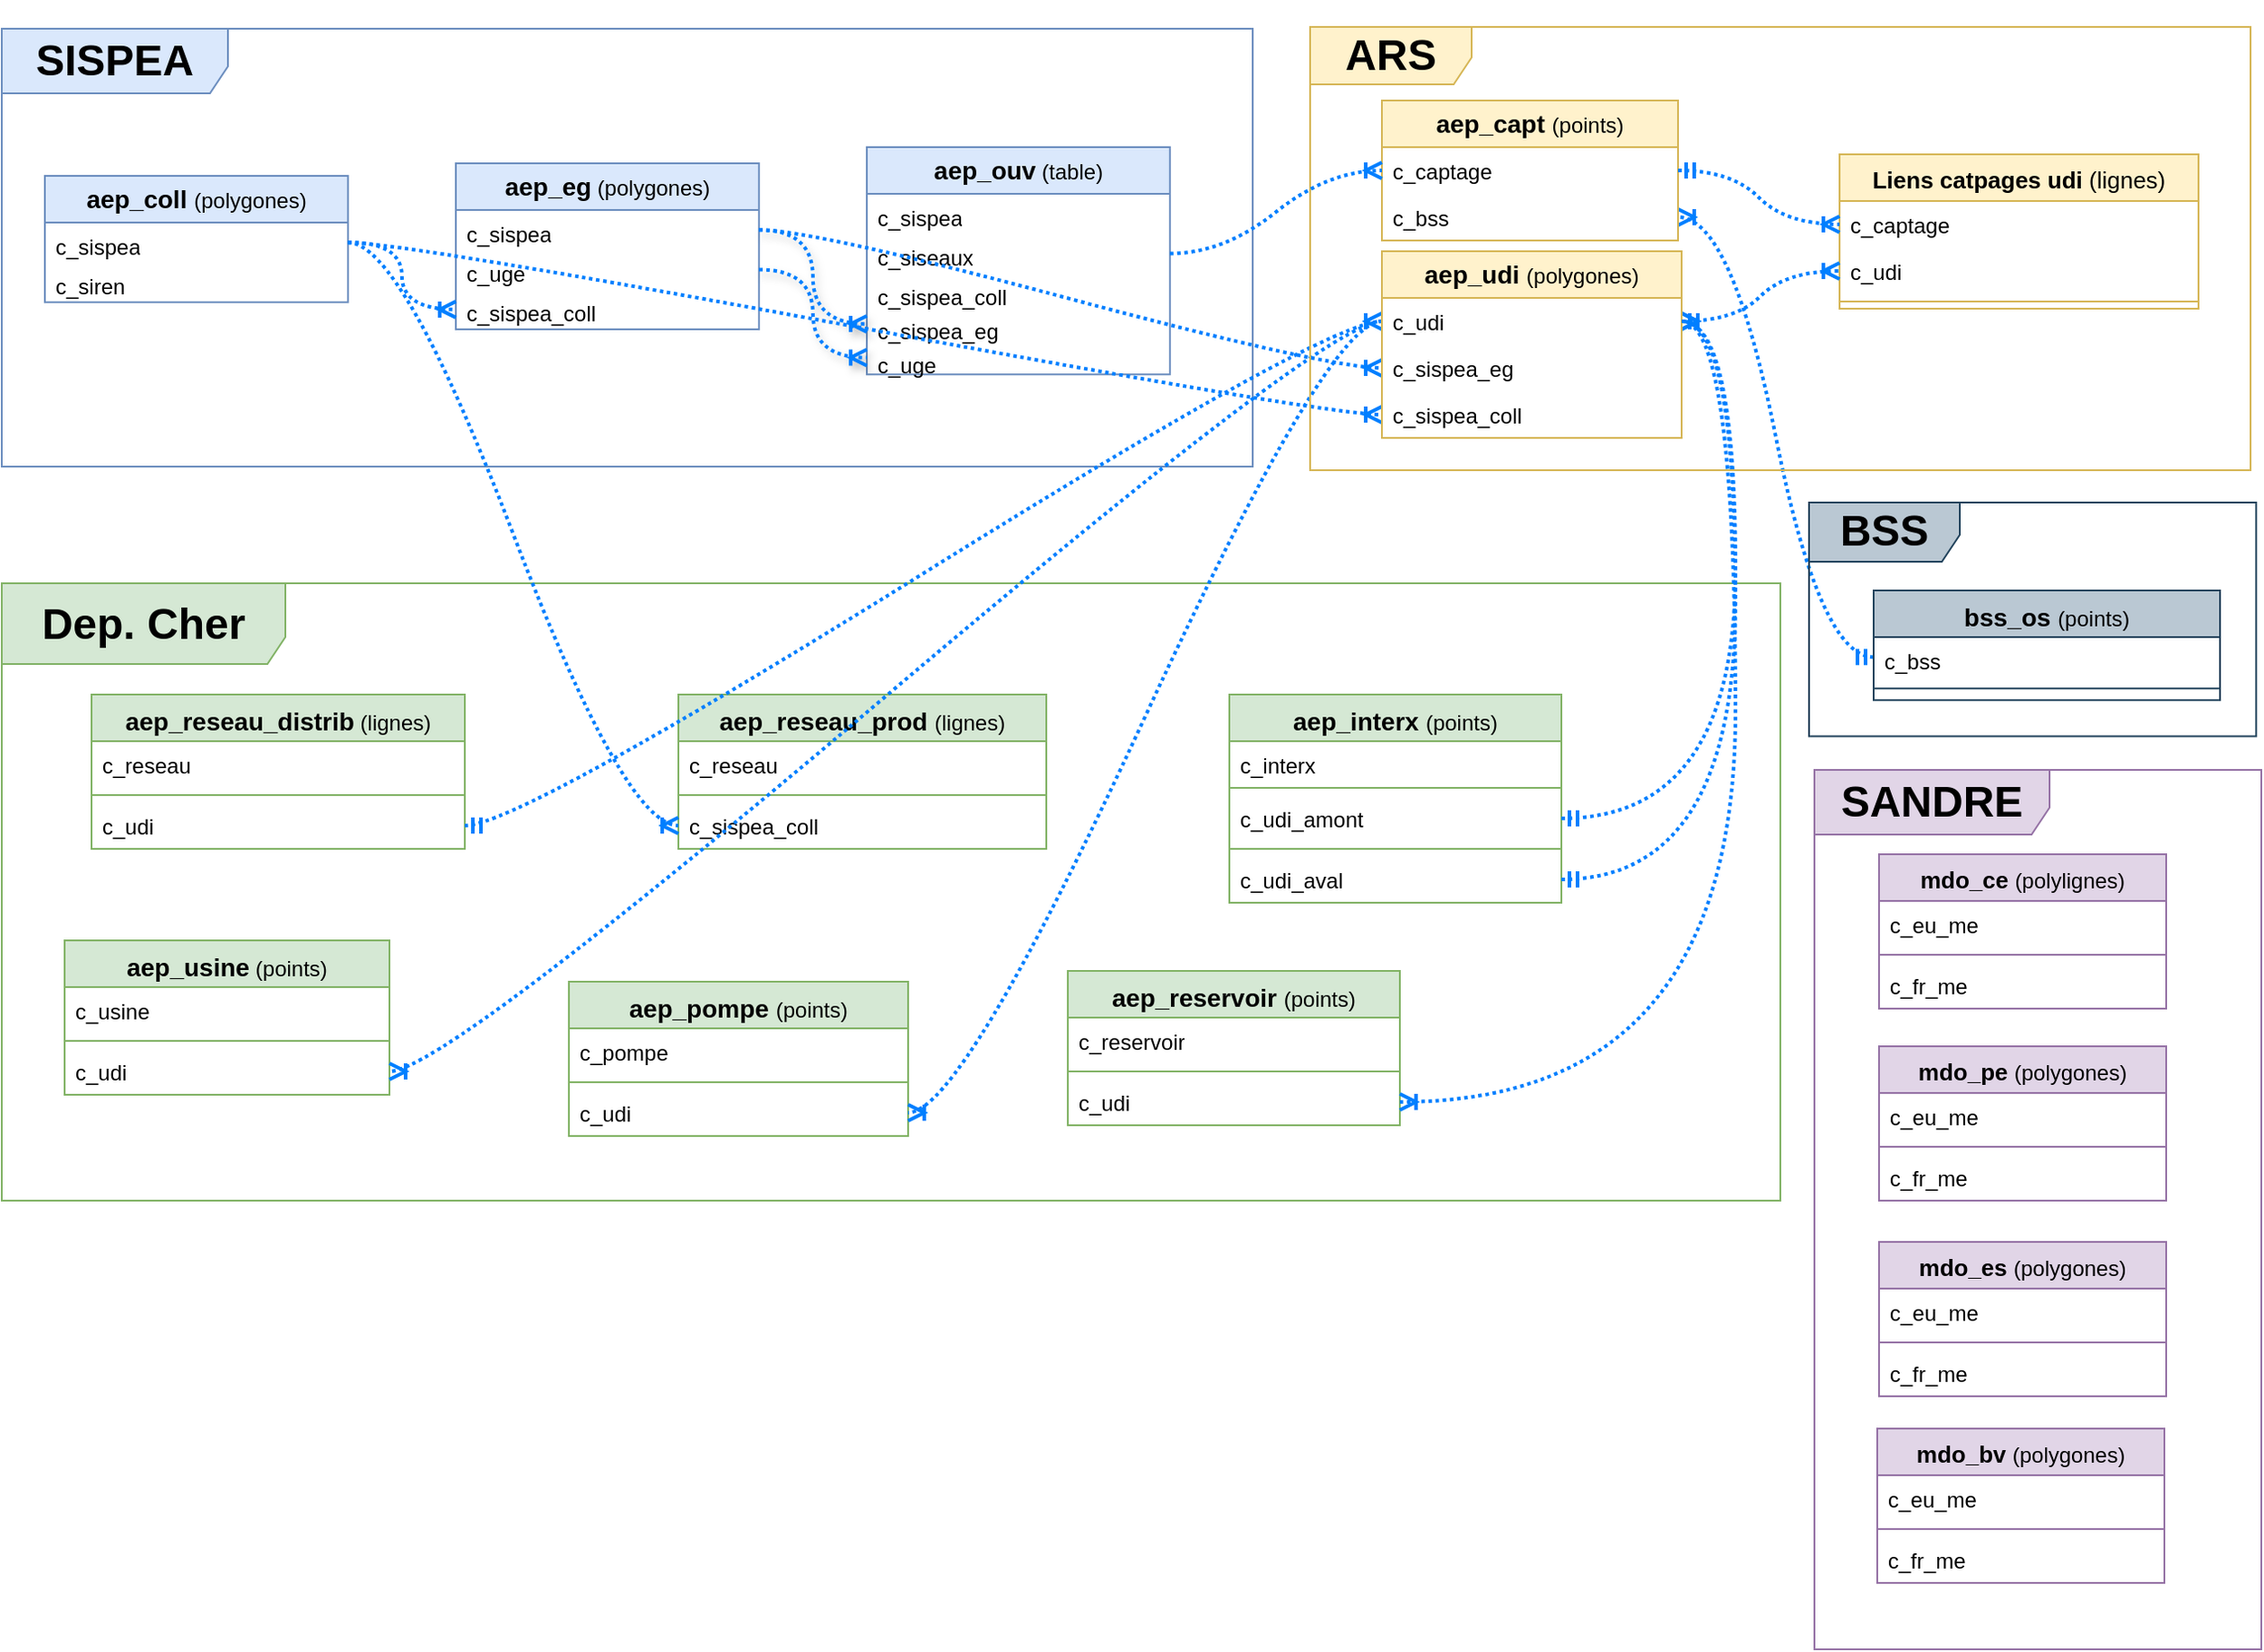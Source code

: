 <mxfile version="23.1.7" type="github">
  <diagram name="Page-1" id="1Q_z-b2mWmNZc49uN2Zr">
    <mxGraphModel dx="1391" dy="830" grid="0" gridSize="10" guides="1" tooltips="1" connect="1" arrows="1" fold="1" page="1" pageScale="1" pageWidth="1169" pageHeight="827" background="none" math="0" shadow="0">
      <root>
        <mxCell id="0" />
        <object label="SISPEA" id="UiWry4mSf7AiP79Xs2rW-38">
          <mxCell style="" parent="0" />
        </object>
        <mxCell id="UiWry4mSf7AiP79Xs2rW-39" value="&lt;font style=&quot;font-size: 14px;&quot;&gt;&lt;b&gt;aep_coll&lt;/b&gt; &lt;/font&gt;(polygones)" style="swimlane;fontStyle=0;childLayout=stackLayout;horizontal=1;startSize=26;horizontalStack=0;resizeParent=1;resizeParentMax=0;resizeLast=0;collapsible=1;marginBottom=0;whiteSpace=wrap;html=1;labelBackgroundColor=none;rounded=0;shadow=0;glass=0;swimlaneLine=1;fillColor=#dae8fc;strokeColor=#6c8ebf;" parent="UiWry4mSf7AiP79Xs2rW-38" vertex="1">
          <mxGeometry x="68.001" y="131.998" width="168.89" height="70.36" as="geometry" />
        </mxCell>
        <mxCell id="UiWry4mSf7AiP79Xs2rW-40" value="c_sispea" style="text;align=left;verticalAlign=top;spacingLeft=4;spacingRight=4;overflow=hidden;rotatable=0;points=[[0,0.5],[1,0.5]];portConstraint=eastwest;whiteSpace=wrap;html=1;labelBackgroundColor=none;" parent="UiWry4mSf7AiP79Xs2rW-39" vertex="1">
          <mxGeometry y="26" width="168.89" height="22.18" as="geometry" />
        </mxCell>
        <mxCell id="UiWry4mSf7AiP79Xs2rW-41" value="c_siren" style="text;align=left;verticalAlign=top;spacingLeft=4;spacingRight=4;overflow=hidden;rotatable=0;points=[[0,0.5],[1,0.5]];portConstraint=eastwest;whiteSpace=wrap;html=1;labelBackgroundColor=none;" parent="UiWry4mSf7AiP79Xs2rW-39" vertex="1">
          <mxGeometry y="48.18" width="168.89" height="22.18" as="geometry" />
        </mxCell>
        <mxCell id="UiWry4mSf7AiP79Xs2rW-43" value="&lt;h1&gt;&lt;b&gt;&lt;font style=&quot;font-size: 24px;&quot;&gt;SISPEA&lt;/font&gt;&lt;/b&gt;&lt;/h1&gt;" style="shape=umlFrame;whiteSpace=wrap;html=1;pointerEvents=0;fillColor=#dae8fc;strokeColor=#6c8ebf;shadow=0;width=126;height=36;" parent="UiWry4mSf7AiP79Xs2rW-38" vertex="1">
          <mxGeometry x="44" y="50" width="697" height="244" as="geometry" />
        </mxCell>
        <mxCell id="UiWry4mSf7AiP79Xs2rW-44" value="&lt;b&gt;&lt;font style=&quot;font-size: 14px;&quot;&gt;aep_eg&lt;/font&gt;&lt;/b&gt; (polygones)" style="swimlane;fontStyle=0;childLayout=stackLayout;horizontal=1;startSize=26;fillColor=#dae8fc;horizontalStack=0;resizeParent=1;resizeParentMax=0;resizeLast=0;collapsible=1;marginBottom=0;whiteSpace=wrap;html=1;strokeColor=#6c8ebf;rounded=0;" parent="UiWry4mSf7AiP79Xs2rW-38" vertex="1">
          <mxGeometry x="297.004" y="124.998" width="168.889" height="92.54" as="geometry" />
        </mxCell>
        <mxCell id="UiWry4mSf7AiP79Xs2rW-45" value="c_sispea" style="text;strokeColor=none;fillColor=none;align=left;verticalAlign=top;spacingLeft=4;spacingRight=4;overflow=hidden;rotatable=0;points=[[0,0.5],[1,0.5]];portConstraint=eastwest;whiteSpace=wrap;html=1;" parent="UiWry4mSf7AiP79Xs2rW-44" vertex="1">
          <mxGeometry y="26" width="168.889" height="22.18" as="geometry" />
        </mxCell>
        <mxCell id="UiWry4mSf7AiP79Xs2rW-46" value="c_uge" style="text;strokeColor=none;fillColor=none;align=left;verticalAlign=top;spacingLeft=4;spacingRight=4;overflow=hidden;rotatable=0;points=[[0,0.5],[1,0.5]];portConstraint=eastwest;whiteSpace=wrap;html=1;" parent="UiWry4mSf7AiP79Xs2rW-44" vertex="1">
          <mxGeometry y="48.18" width="168.889" height="22.18" as="geometry" />
        </mxCell>
        <mxCell id="UiWry4mSf7AiP79Xs2rW-47" value="c_sispea_coll" style="text;strokeColor=none;fillColor=none;align=left;verticalAlign=top;spacingLeft=4;spacingRight=4;overflow=hidden;rotatable=0;points=[[0,0.5],[1,0.5]];portConstraint=eastwest;whiteSpace=wrap;html=1;" parent="UiWry4mSf7AiP79Xs2rW-44" vertex="1">
          <mxGeometry y="70.36" width="168.889" height="22.18" as="geometry" />
        </mxCell>
        <mxCell id="UiWry4mSf7AiP79Xs2rW-48" value="&lt;b style=&quot;&quot;&gt;&lt;font style=&quot;font-size: 14px;&quot;&gt;aep_ouv&lt;/font&gt;&lt;/b&gt;&lt;span style=&quot;&quot;&gt;&lt;font style=&quot;font-size: 12px;&quot;&gt; (table)&lt;font style=&quot;font-size: 12px;&quot;&gt;&lt;br&gt;&lt;/font&gt;&lt;/font&gt;&lt;/span&gt;" style="swimlane;fontStyle=0;childLayout=stackLayout;horizontal=1;startSize=26;fillColor=#dae8fc;horizontalStack=0;resizeParent=1;resizeParentMax=0;resizeLast=0;collapsible=1;marginBottom=0;whiteSpace=wrap;html=1;strokeColor=#6c8ebf;rounded=0;swimlaneLine=1;strokeWidth=1;" parent="UiWry4mSf7AiP79Xs2rW-38" vertex="1">
          <mxGeometry x="526" y="116" width="168.89" height="126.664" as="geometry">
            <mxRectangle x="480" y="158" width="130" height="30" as="alternateBounds" />
          </mxGeometry>
        </mxCell>
        <mxCell id="UiWry4mSf7AiP79Xs2rW-49" value="c_sispea" style="text;strokeColor=none;fillColor=none;align=left;verticalAlign=top;spacingLeft=4;spacingRight=4;overflow=hidden;rotatable=0;points=[[0,0.5],[1,0.5]];portConstraint=eastwest;whiteSpace=wrap;html=1;" parent="UiWry4mSf7AiP79Xs2rW-48" vertex="1">
          <mxGeometry y="26" width="168.89" height="22.18" as="geometry" />
        </mxCell>
        <mxCell id="UiWry4mSf7AiP79Xs2rW-50" value="c_siseaux" style="text;strokeColor=none;fillColor=none;align=left;verticalAlign=top;spacingLeft=4;spacingRight=4;overflow=hidden;rotatable=0;points=[[0,0.5],[1,0.5]];portConstraint=eastwest;whiteSpace=wrap;html=1;" parent="UiWry4mSf7AiP79Xs2rW-48" vertex="1">
          <mxGeometry y="48.18" width="168.89" height="22.18" as="geometry" />
        </mxCell>
        <mxCell id="UiWry4mSf7AiP79Xs2rW-51" value="c_sispea_coll" style="text;strokeColor=none;fillColor=none;align=left;verticalAlign=top;spacingLeft=4;spacingRight=4;overflow=hidden;rotatable=0;points=[[0,0.5],[1,0.5]];portConstraint=eastwest;whiteSpace=wrap;html=1;" parent="UiWry4mSf7AiP79Xs2rW-48" vertex="1">
          <mxGeometry y="70.36" width="168.89" height="18.768" as="geometry" />
        </mxCell>
        <mxCell id="UiWry4mSf7AiP79Xs2rW-53" value="&lt;div&gt;c_sispea_eg&lt;/div&gt;" style="text;strokeColor=none;fillColor=none;align=left;verticalAlign=top;spacingLeft=4;spacingRight=4;overflow=hidden;rotatable=0;points=[[0,0.5],[1,0.5]];portConstraint=eastwest;whiteSpace=wrap;html=1;" parent="UiWry4mSf7AiP79Xs2rW-48" vertex="1">
          <mxGeometry y="89.128" width="168.89" height="18.768" as="geometry" />
        </mxCell>
        <mxCell id="UiWry4mSf7AiP79Xs2rW-52" value="&lt;div&gt;c_uge&lt;/div&gt;" style="text;strokeColor=none;fillColor=none;align=left;verticalAlign=top;spacingLeft=4;spacingRight=4;overflow=hidden;rotatable=0;points=[[0,0.5],[1,0.5]];portConstraint=eastwest;whiteSpace=wrap;html=1;" parent="UiWry4mSf7AiP79Xs2rW-48" vertex="1">
          <mxGeometry y="107.896" width="168.89" height="18.768" as="geometry" />
        </mxCell>
        <mxCell id="UiWry4mSf7AiP79Xs2rW-54" value="" style="edgeStyle=entityRelationEdgeStyle;fontSize=12;html=1;endArrow=ERoneToMany;rounded=0;curved=1;shadow=1;strokeColor=#007FFF;strokeWidth=2;dashed=1;dashPattern=1 1;align=center;verticalAlign=middle;fontFamily=Helvetica;fontColor=default;labelBackgroundColor=default;" parent="UiWry4mSf7AiP79Xs2rW-38" source="UiWry4mSf7AiP79Xs2rW-46" target="UiWry4mSf7AiP79Xs2rW-52" edge="1">
          <mxGeometry width="100" height="100" relative="1" as="geometry">
            <mxPoint x="430" y="152.37" as="sourcePoint" />
            <mxPoint x="535.556" y="67.062" as="targetPoint" />
          </mxGeometry>
        </mxCell>
        <mxCell id="UiWry4mSf7AiP79Xs2rW-55" value="" style="edgeStyle=entityRelationEdgeStyle;fontSize=12;html=1;endArrow=ERoneToMany;rounded=0;exitX=1;exitY=0.5;exitDx=0;exitDy=0;entryX=0;entryY=0.5;entryDx=0;entryDy=0;curved=1;strokeColor=#007FFF;strokeWidth=2;dashed=1;dashPattern=1 1;align=center;verticalAlign=middle;fontFamily=Helvetica;fontColor=default;labelBackgroundColor=default;" parent="UiWry4mSf7AiP79Xs2rW-38" source="UiWry4mSf7AiP79Xs2rW-40" target="UiWry4mSf7AiP79Xs2rW-47" edge="1">
          <mxGeometry width="100" height="100" relative="1" as="geometry">
            <mxPoint x="240" y="90.948" as="sourcePoint" />
            <mxPoint x="345.556" y="5.64" as="targetPoint" />
            <Array as="points">
              <mxPoint x="282.222" y="99.479" />
            </Array>
          </mxGeometry>
        </mxCell>
        <mxCell id="UiWry4mSf7AiP79Xs2rW-56" value="" style="edgeStyle=entityRelationEdgeStyle;fontSize=12;html=1;endArrow=ERoneToMany;rounded=0;curved=1;shadow=1;strokeColor=#007FFF;strokeWidth=2;dashed=1;dashPattern=1 1;align=center;verticalAlign=middle;fontFamily=Helvetica;fontColor=default;labelBackgroundColor=default;" parent="UiWry4mSf7AiP79Xs2rW-38" source="UiWry4mSf7AiP79Xs2rW-45" target="UiWry4mSf7AiP79Xs2rW-53" edge="1">
          <mxGeometry width="100" height="100" relative="1" as="geometry">
            <mxPoint x="461.667" y="143.839" as="sourcePoint" />
            <mxPoint x="498.611" y="212.938" as="targetPoint" />
            <Array as="points">
              <mxPoint x="451.111" y="220.616" />
              <mxPoint x="503.889" y="271.801" />
              <mxPoint x="482.778" y="212.085" />
            </Array>
          </mxGeometry>
        </mxCell>
        <mxCell id="q0eAbEq45X-YDv4spNDz-2" value="" style="edgeStyle=entityRelationEdgeStyle;fontSize=12;html=1;endArrow=ERoneToMany;startArrow=ERmandOne;rounded=0;curved=1;strokeColor=#007FFF;strokeWidth=2;dashed=1;dashPattern=1 1;align=center;verticalAlign=middle;fontFamily=Helvetica;fontColor=default;labelBackgroundColor=default;" edge="1" parent="UiWry4mSf7AiP79Xs2rW-38" source="yYNXpB2N-dPXlD8TsNwt-5" target="2uLfHWaX_J8Jc8troCcb-1">
          <mxGeometry width="100" height="100" relative="1" as="geometry">
            <mxPoint x="610" y="427" as="sourcePoint" />
            <mxPoint x="710" y="327" as="targetPoint" />
            <Array as="points">
              <mxPoint x="791" y="200" />
            </Array>
          </mxGeometry>
        </mxCell>
        <mxCell id="q0eAbEq45X-YDv4spNDz-5" value="&lt;h2&gt;&lt;font style=&quot;font-size: 24px;&quot;&gt;&lt;b&gt;Dep. Cher&lt;/b&gt;&lt;/font&gt;&lt;/h2&gt;" style="shape=umlFrame;whiteSpace=wrap;html=1;pointerEvents=0;width=158;height=45;fillColor=#d5e8d4;strokeColor=#82b366;" vertex="1" parent="UiWry4mSf7AiP79Xs2rW-38">
          <mxGeometry x="44" y="359" width="991" height="344" as="geometry" />
        </mxCell>
        <mxCell id="q0eAbEq45X-YDv4spNDz-6" value="&lt;font style=&quot;font-size: 14px;&quot;&gt;aep_reseau_distrib&lt;/font&gt; &lt;span style=&quot;font-weight: normal;&quot;&gt;(lignes)&lt;/span&gt;" style="swimlane;fontStyle=1;align=center;verticalAlign=top;childLayout=stackLayout;horizontal=1;startSize=26;horizontalStack=0;resizeParent=1;resizeParentMax=0;resizeLast=0;collapsible=1;marginBottom=0;whiteSpace=wrap;html=1;fillColor=#d5e8d4;strokeColor=#82b366;" vertex="1" parent="UiWry4mSf7AiP79Xs2rW-38">
          <mxGeometry x="94" y="421" width="208" height="86" as="geometry" />
        </mxCell>
        <mxCell id="q0eAbEq45X-YDv4spNDz-7" value="c_reseau" style="text;strokeColor=none;fillColor=none;align=left;verticalAlign=top;spacingLeft=4;spacingRight=4;overflow=hidden;rotatable=0;points=[[0,0.5],[1,0.5]];portConstraint=eastwest;whiteSpace=wrap;html=1;" vertex="1" parent="q0eAbEq45X-YDv4spNDz-6">
          <mxGeometry y="26" width="208" height="26" as="geometry" />
        </mxCell>
        <mxCell id="q0eAbEq45X-YDv4spNDz-8" value="" style="line;strokeWidth=1;fillColor=none;align=left;verticalAlign=middle;spacingTop=-1;spacingLeft=3;spacingRight=3;rotatable=0;labelPosition=right;points=[];portConstraint=eastwest;strokeColor=inherit;" vertex="1" parent="q0eAbEq45X-YDv4spNDz-6">
          <mxGeometry y="52" width="208" height="8" as="geometry" />
        </mxCell>
        <mxCell id="q0eAbEq45X-YDv4spNDz-9" value="c_udi" style="text;strokeColor=none;fillColor=none;align=left;verticalAlign=top;spacingLeft=4;spacingRight=4;overflow=hidden;rotatable=0;points=[[0,0.5],[1,0.5]];portConstraint=eastwest;whiteSpace=wrap;html=1;" vertex="1" parent="q0eAbEq45X-YDv4spNDz-6">
          <mxGeometry y="60" width="208" height="26" as="geometry" />
        </mxCell>
        <mxCell id="q0eAbEq45X-YDv4spNDz-10" value="&lt;font style=&quot;font-size: 14px;&quot;&gt;aep_reseau_prod &lt;/font&gt;&lt;font style=&quot;font-size: 12px;&quot;&gt;&lt;span style=&quot;font-weight: normal;&quot;&gt;(lignes)&lt;/span&gt;&lt;font&gt;&lt;br&gt;&lt;/font&gt;&lt;/font&gt;" style="swimlane;fontStyle=1;align=center;verticalAlign=top;childLayout=stackLayout;horizontal=1;startSize=26;horizontalStack=0;resizeParent=1;resizeParentMax=0;resizeLast=0;collapsible=1;marginBottom=0;whiteSpace=wrap;html=1;fillColor=#d5e8d4;strokeColor=#82b366;" vertex="1" parent="UiWry4mSf7AiP79Xs2rW-38">
          <mxGeometry x="421" y="421" width="205" height="86" as="geometry" />
        </mxCell>
        <mxCell id="q0eAbEq45X-YDv4spNDz-11" value="c_reseau" style="text;strokeColor=none;fillColor=none;align=left;verticalAlign=top;spacingLeft=4;spacingRight=4;overflow=hidden;rotatable=0;points=[[0,0.5],[1,0.5]];portConstraint=eastwest;whiteSpace=wrap;html=1;" vertex="1" parent="q0eAbEq45X-YDv4spNDz-10">
          <mxGeometry y="26" width="205" height="26" as="geometry" />
        </mxCell>
        <mxCell id="q0eAbEq45X-YDv4spNDz-12" value="" style="line;strokeWidth=1;fillColor=none;align=left;verticalAlign=middle;spacingTop=-1;spacingLeft=3;spacingRight=3;rotatable=0;labelPosition=right;points=[];portConstraint=eastwest;strokeColor=inherit;" vertex="1" parent="q0eAbEq45X-YDv4spNDz-10">
          <mxGeometry y="52" width="205" height="8" as="geometry" />
        </mxCell>
        <mxCell id="q0eAbEq45X-YDv4spNDz-13" value="c_sispea_coll" style="text;strokeColor=none;fillColor=none;align=left;verticalAlign=top;spacingLeft=4;spacingRight=4;overflow=hidden;rotatable=0;points=[[0,0.5],[1,0.5]];portConstraint=eastwest;whiteSpace=wrap;html=1;" vertex="1" parent="q0eAbEq45X-YDv4spNDz-10">
          <mxGeometry y="60" width="205" height="26" as="geometry" />
        </mxCell>
        <mxCell id="q0eAbEq45X-YDv4spNDz-14" value="&lt;font style=&quot;font-size: 14px;&quot;&gt;aep_reservoir &lt;/font&gt;&lt;font style=&quot;font-size: 12px; font-weight: normal;&quot;&gt;(points)&lt;font&gt;&lt;br&gt;&lt;/font&gt;&lt;/font&gt;" style="swimlane;fontStyle=1;align=center;verticalAlign=top;childLayout=stackLayout;horizontal=1;startSize=26;horizontalStack=0;resizeParent=1;resizeParentMax=0;resizeLast=0;collapsible=1;marginBottom=0;whiteSpace=wrap;html=1;fillColor=#d5e8d4;strokeColor=#82b366;" vertex="1" parent="UiWry4mSf7AiP79Xs2rW-38">
          <mxGeometry x="638" y="575" width="185" height="86" as="geometry" />
        </mxCell>
        <mxCell id="q0eAbEq45X-YDv4spNDz-15" value="c_reservoir" style="text;strokeColor=none;fillColor=none;align=left;verticalAlign=top;spacingLeft=4;spacingRight=4;overflow=hidden;rotatable=0;points=[[0,0.5],[1,0.5]];portConstraint=eastwest;whiteSpace=wrap;html=1;" vertex="1" parent="q0eAbEq45X-YDv4spNDz-14">
          <mxGeometry y="26" width="185" height="26" as="geometry" />
        </mxCell>
        <mxCell id="q0eAbEq45X-YDv4spNDz-16" value="" style="line;strokeWidth=1;fillColor=none;align=left;verticalAlign=middle;spacingTop=-1;spacingLeft=3;spacingRight=3;rotatable=0;labelPosition=right;points=[];portConstraint=eastwest;strokeColor=inherit;" vertex="1" parent="q0eAbEq45X-YDv4spNDz-14">
          <mxGeometry y="52" width="185" height="8" as="geometry" />
        </mxCell>
        <mxCell id="q0eAbEq45X-YDv4spNDz-17" value="c_udi" style="text;strokeColor=none;fillColor=none;align=left;verticalAlign=top;spacingLeft=4;spacingRight=4;overflow=hidden;rotatable=0;points=[[0,0.5],[1,0.5]];portConstraint=eastwest;whiteSpace=wrap;html=1;" vertex="1" parent="q0eAbEq45X-YDv4spNDz-14">
          <mxGeometry y="60" width="185" height="26" as="geometry" />
        </mxCell>
        <mxCell id="q0eAbEq45X-YDv4spNDz-19" value="" style="edgeStyle=entityRelationEdgeStyle;fontSize=12;html=1;endArrow=ERoneToMany;rounded=0;entryX=0;entryY=0.5;entryDx=0;entryDy=0;curved=1;dashed=1;dashPattern=1 1;strokeColor=#007FFF;strokeWidth=2;align=center;verticalAlign=middle;fontFamily=Helvetica;fontColor=default;labelBackgroundColor=default;" edge="1" parent="UiWry4mSf7AiP79Xs2rW-38" source="UiWry4mSf7AiP79Xs2rW-45" target="UiWry4mSf7AiP79Xs2rW-80">
          <mxGeometry width="100" height="100" relative="1" as="geometry">
            <mxPoint x="610" y="402" as="sourcePoint" />
            <mxPoint x="710" y="302" as="targetPoint" />
          </mxGeometry>
        </mxCell>
        <mxCell id="q0eAbEq45X-YDv4spNDz-20" value="" style="edgeStyle=entityRelationEdgeStyle;fontSize=12;html=1;endArrow=ERoneToMany;rounded=0;curved=1;strokeColor=#007FFF;strokeWidth=2;dashed=1;dashPattern=1 1;align=center;verticalAlign=middle;fontFamily=Helvetica;fontColor=default;labelBackgroundColor=default;" edge="1" parent="UiWry4mSf7AiP79Xs2rW-38" source="UiWry4mSf7AiP79Xs2rW-40" target="q0eAbEq45X-YDv4spNDz-18">
          <mxGeometry width="100" height="100" relative="1" as="geometry">
            <mxPoint x="610" y="402" as="sourcePoint" />
            <mxPoint x="710" y="302" as="targetPoint" />
          </mxGeometry>
        </mxCell>
        <mxCell id="q0eAbEq45X-YDv4spNDz-21" value="&lt;font style=&quot;font-size: 14px;&quot;&gt;aep_usine&lt;/font&gt; &lt;span style=&quot;font-weight: normal;&quot;&gt;(points)&lt;/span&gt;" style="swimlane;fontStyle=1;align=center;verticalAlign=top;childLayout=stackLayout;horizontal=1;startSize=26;horizontalStack=0;resizeParent=1;resizeParentMax=0;resizeLast=0;collapsible=1;marginBottom=0;whiteSpace=wrap;html=1;fillColor=#d5e8d4;strokeColor=#82b366;" vertex="1" parent="UiWry4mSf7AiP79Xs2rW-38">
          <mxGeometry x="79" y="558" width="181" height="86" as="geometry" />
        </mxCell>
        <mxCell id="q0eAbEq45X-YDv4spNDz-22" value="c_usine" style="text;strokeColor=none;fillColor=none;align=left;verticalAlign=top;spacingLeft=4;spacingRight=4;overflow=hidden;rotatable=0;points=[[0,0.5],[1,0.5]];portConstraint=eastwest;whiteSpace=wrap;html=1;" vertex="1" parent="q0eAbEq45X-YDv4spNDz-21">
          <mxGeometry y="26" width="181" height="26" as="geometry" />
        </mxCell>
        <mxCell id="q0eAbEq45X-YDv4spNDz-23" value="" style="line;strokeWidth=1;fillColor=none;align=left;verticalAlign=middle;spacingTop=-1;spacingLeft=3;spacingRight=3;rotatable=0;labelPosition=right;points=[];portConstraint=eastwest;strokeColor=inherit;" vertex="1" parent="q0eAbEq45X-YDv4spNDz-21">
          <mxGeometry y="52" width="181" height="8" as="geometry" />
        </mxCell>
        <mxCell id="q0eAbEq45X-YDv4spNDz-24" value="c_udi" style="text;strokeColor=none;fillColor=none;align=left;verticalAlign=top;spacingLeft=4;spacingRight=4;overflow=hidden;rotatable=0;points=[[0,0.5],[1,0.5]];portConstraint=eastwest;whiteSpace=wrap;html=1;" vertex="1" parent="q0eAbEq45X-YDv4spNDz-21">
          <mxGeometry y="60" width="181" height="26" as="geometry" />
        </mxCell>
        <mxCell id="q0eAbEq45X-YDv4spNDz-25" value="&lt;font style=&quot;font-size: 14px;&quot;&gt;aep_pompe &lt;/font&gt;&lt;font style=&quot;font-size: 12px;&quot;&gt;&lt;span style=&quot;font-weight: normal;&quot;&gt;(points)&lt;/span&gt;&lt;font&gt;&lt;br&gt;&lt;/font&gt;&lt;/font&gt;" style="swimlane;fontStyle=1;align=center;verticalAlign=top;childLayout=stackLayout;horizontal=1;startSize=26;horizontalStack=0;resizeParent=1;resizeParentMax=0;resizeLast=0;collapsible=1;marginBottom=0;whiteSpace=wrap;html=1;fillColor=#d5e8d4;strokeColor=#82b366;" vertex="1" parent="UiWry4mSf7AiP79Xs2rW-38">
          <mxGeometry x="360" y="581" width="189" height="86" as="geometry" />
        </mxCell>
        <mxCell id="q0eAbEq45X-YDv4spNDz-26" value="c_pompe" style="text;strokeColor=none;fillColor=none;align=left;verticalAlign=top;spacingLeft=4;spacingRight=4;overflow=hidden;rotatable=0;points=[[0,0.5],[1,0.5]];portConstraint=eastwest;whiteSpace=wrap;html=1;" vertex="1" parent="q0eAbEq45X-YDv4spNDz-25">
          <mxGeometry y="26" width="189" height="26" as="geometry" />
        </mxCell>
        <mxCell id="q0eAbEq45X-YDv4spNDz-27" value="" style="line;strokeWidth=1;fillColor=none;align=left;verticalAlign=middle;spacingTop=-1;spacingLeft=3;spacingRight=3;rotatable=0;labelPosition=right;points=[];portConstraint=eastwest;strokeColor=inherit;" vertex="1" parent="q0eAbEq45X-YDv4spNDz-25">
          <mxGeometry y="52" width="189" height="8" as="geometry" />
        </mxCell>
        <mxCell id="q0eAbEq45X-YDv4spNDz-28" value="c_udi" style="text;strokeColor=none;fillColor=none;align=left;verticalAlign=top;spacingLeft=4;spacingRight=4;overflow=hidden;rotatable=0;points=[[0,0.5],[1,0.5]];portConstraint=eastwest;whiteSpace=wrap;html=1;" vertex="1" parent="q0eAbEq45X-YDv4spNDz-25">
          <mxGeometry y="60" width="189" height="26" as="geometry" />
        </mxCell>
        <mxCell id="q0eAbEq45X-YDv4spNDz-29" value="&lt;font style=&quot;font-size: 14px;&quot;&gt;aep_interx &lt;/font&gt;&lt;font style=&quot;font-size: 12px; font-weight: normal;&quot;&gt;(points)&lt;font&gt;&lt;br&gt;&lt;/font&gt;&lt;/font&gt;" style="swimlane;fontStyle=1;align=center;verticalAlign=top;childLayout=stackLayout;horizontal=1;startSize=26;horizontalStack=0;resizeParent=1;resizeParentMax=0;resizeLast=0;collapsible=1;marginBottom=0;whiteSpace=wrap;html=1;fillColor=#d5e8d4;strokeColor=#82b366;" vertex="1" parent="UiWry4mSf7AiP79Xs2rW-38">
          <mxGeometry x="728" y="421" width="185" height="116" as="geometry" />
        </mxCell>
        <mxCell id="q0eAbEq45X-YDv4spNDz-30" value="c_interx" style="text;strokeColor=none;fillColor=none;align=left;verticalAlign=top;spacingLeft=4;spacingRight=4;overflow=hidden;rotatable=0;points=[[0,0.5],[1,0.5]];portConstraint=eastwest;whiteSpace=wrap;html=1;" vertex="1" parent="q0eAbEq45X-YDv4spNDz-29">
          <mxGeometry y="26" width="185" height="22" as="geometry" />
        </mxCell>
        <mxCell id="q0eAbEq45X-YDv4spNDz-31" value="" style="line;strokeWidth=1;fillColor=none;align=left;verticalAlign=middle;spacingTop=-1;spacingLeft=3;spacingRight=3;rotatable=0;labelPosition=right;points=[];portConstraint=eastwest;strokeColor=inherit;" vertex="1" parent="q0eAbEq45X-YDv4spNDz-29">
          <mxGeometry y="48" width="185" height="8" as="geometry" />
        </mxCell>
        <mxCell id="q0eAbEq45X-YDv4spNDz-32" value="c_udi_amont" style="text;strokeColor=none;fillColor=none;align=left;verticalAlign=top;spacingLeft=4;spacingRight=4;overflow=hidden;rotatable=0;points=[[0,0.5],[1,0.5]];portConstraint=eastwest;whiteSpace=wrap;html=1;" vertex="1" parent="q0eAbEq45X-YDv4spNDz-29">
          <mxGeometry y="56" width="185" height="26" as="geometry" />
        </mxCell>
        <mxCell id="q0eAbEq45X-YDv4spNDz-35" value="" style="line;strokeWidth=1;fillColor=none;align=left;verticalAlign=middle;spacingTop=-1;spacingLeft=3;spacingRight=3;rotatable=0;labelPosition=right;points=[];portConstraint=eastwest;strokeColor=inherit;" vertex="1" parent="q0eAbEq45X-YDv4spNDz-29">
          <mxGeometry y="82" width="185" height="8" as="geometry" />
        </mxCell>
        <mxCell id="q0eAbEq45X-YDv4spNDz-33" value="c_udi_aval" style="text;strokeColor=none;fillColor=none;align=left;verticalAlign=top;spacingLeft=4;spacingRight=4;overflow=hidden;rotatable=0;points=[[0,0.5],[1,0.5]];portConstraint=eastwest;whiteSpace=wrap;html=1;" vertex="1" parent="q0eAbEq45X-YDv4spNDz-29">
          <mxGeometry y="90" width="185" height="26" as="geometry" />
        </mxCell>
        <mxCell id="q0eAbEq45X-YDv4spNDz-36" value="" style="edgeStyle=entityRelationEdgeStyle;fontSize=12;html=1;endArrow=ERoneToMany;rounded=0;fontFamily=Helvetica;fontColor=default;curved=1;strokeColor=#007FFF;strokeWidth=2;dashed=1;dashPattern=1 1;align=center;verticalAlign=middle;labelBackgroundColor=default;" edge="1" parent="UiWry4mSf7AiP79Xs2rW-38" source="UiWry4mSf7AiP79Xs2rW-40" target="q0eAbEq45X-YDv4spNDz-13">
          <mxGeometry width="100" height="100" relative="1" as="geometry">
            <mxPoint x="573" y="501" as="sourcePoint" />
            <mxPoint x="710" y="477" as="targetPoint" />
          </mxGeometry>
        </mxCell>
        <mxCell id="q0eAbEq45X-YDv4spNDz-37" value="" style="edgeStyle=entityRelationEdgeStyle;fontSize=12;html=1;endArrow=ERoneToMany;startArrow=ERmandOne;rounded=0;fontFamily=Helvetica;fontColor=default;curved=1;dashed=1;dashPattern=1 1;strokeColor=#007FFF;strokeWidth=2;align=center;verticalAlign=middle;labelBackgroundColor=default;" edge="1" parent="UiWry4mSf7AiP79Xs2rW-38" source="q0eAbEq45X-YDv4spNDz-9" target="UiWry4mSf7AiP79Xs2rW-78">
          <mxGeometry width="100" height="100" relative="1" as="geometry">
            <mxPoint x="610" y="452" as="sourcePoint" />
            <mxPoint x="710" y="352" as="targetPoint" />
          </mxGeometry>
        </mxCell>
        <mxCell id="q0eAbEq45X-YDv4spNDz-38" value="" style="edgeStyle=entityRelationEdgeStyle;fontSize=12;html=1;endArrow=ERoneToMany;startArrow=ERmandOne;rounded=0;fontFamily=Helvetica;fontColor=default;curved=1;strokeColor=#007FFF;strokeWidth=2;dashed=1;dashPattern=1 1;align=center;verticalAlign=middle;labelBackgroundColor=default;" edge="1" parent="UiWry4mSf7AiP79Xs2rW-38" source="q0eAbEq45X-YDv4spNDz-32" target="UiWry4mSf7AiP79Xs2rW-78">
          <mxGeometry width="100" height="100" relative="1" as="geometry">
            <mxPoint x="610" y="527" as="sourcePoint" />
            <mxPoint x="710" y="427" as="targetPoint" />
          </mxGeometry>
        </mxCell>
        <mxCell id="q0eAbEq45X-YDv4spNDz-39" value="" style="edgeStyle=entityRelationEdgeStyle;fontSize=12;html=1;endArrow=ERoneToMany;startArrow=ERmandOne;rounded=0;fontFamily=Helvetica;fontColor=default;curved=1;strokeColor=#007FFF;strokeWidth=2;dashed=1;dashPattern=1 1;align=center;verticalAlign=middle;labelBackgroundColor=default;" edge="1" parent="UiWry4mSf7AiP79Xs2rW-38" source="q0eAbEq45X-YDv4spNDz-33" target="UiWry4mSf7AiP79Xs2rW-78">
          <mxGeometry width="100" height="100" relative="1" as="geometry">
            <mxPoint x="610" y="677" as="sourcePoint" />
            <mxPoint x="710" y="577" as="targetPoint" />
          </mxGeometry>
        </mxCell>
        <mxCell id="q0eAbEq45X-YDv4spNDz-40" value="" style="edgeStyle=entityRelationEdgeStyle;fontSize=12;html=1;endArrow=ERoneToMany;rounded=0;fontFamily=Helvetica;fontColor=default;curved=1;strokeColor=#007FFF;strokeWidth=2;dashed=1;dashPattern=1 1;align=center;verticalAlign=middle;labelBackgroundColor=default;" edge="1" parent="UiWry4mSf7AiP79Xs2rW-38" source="UiWry4mSf7AiP79Xs2rW-78" target="q0eAbEq45X-YDv4spNDz-24">
          <mxGeometry width="100" height="100" relative="1" as="geometry">
            <mxPoint x="610" y="527" as="sourcePoint" />
            <mxPoint x="710" y="427" as="targetPoint" />
          </mxGeometry>
        </mxCell>
        <mxCell id="q0eAbEq45X-YDv4spNDz-41" value="" style="edgeStyle=entityRelationEdgeStyle;fontSize=12;html=1;endArrow=ERoneToMany;rounded=0;fontFamily=Helvetica;fontColor=default;curved=1;strokeColor=#007FFF;strokeWidth=2;dashed=1;dashPattern=1 1;" edge="1" parent="UiWry4mSf7AiP79Xs2rW-38" source="UiWry4mSf7AiP79Xs2rW-78" target="q0eAbEq45X-YDv4spNDz-28">
          <mxGeometry width="100" height="100" relative="1" as="geometry">
            <mxPoint x="610" y="702" as="sourcePoint" />
            <mxPoint x="710" y="602" as="targetPoint" />
          </mxGeometry>
        </mxCell>
        <mxCell id="q0eAbEq45X-YDv4spNDz-42" value="" style="edgeStyle=entityRelationEdgeStyle;fontSize=12;html=1;endArrow=ERoneToMany;rounded=0;fontFamily=Helvetica;fontColor=default;curved=1;strokeColor=#007FFF;strokeWidth=2;dashed=1;dashPattern=1 1;align=center;verticalAlign=middle;labelBackgroundColor=default;" edge="1" parent="UiWry4mSf7AiP79Xs2rW-38" source="UiWry4mSf7AiP79Xs2rW-78" target="q0eAbEq45X-YDv4spNDz-17">
          <mxGeometry width="100" height="100" relative="1" as="geometry">
            <mxPoint x="610" y="777" as="sourcePoint" />
            <mxPoint x="710" y="677" as="targetPoint" />
          </mxGeometry>
        </mxCell>
        <object label="ARS" id="UiWry4mSf7AiP79Xs2rW-73">
          <mxCell parent="0" />
        </object>
        <mxCell id="UiWry4mSf7AiP79Xs2rW-74" value="&lt;h1&gt;&lt;font style=&quot;font-size: 24px;&quot;&gt;&lt;b&gt;ARS&lt;/b&gt;&lt;/font&gt;&lt;/h1&gt;" style="shape=umlFrame;whiteSpace=wrap;html=1;pointerEvents=0;fillColor=#fff2cc;strokeColor=#d6b656;width=90;height=32;" parent="UiWry4mSf7AiP79Xs2rW-73" vertex="1">
          <mxGeometry x="773" y="49" width="524" height="247" as="geometry" />
        </mxCell>
        <mxCell id="UiWry4mSf7AiP79Xs2rW-75" value="&lt;font style=&quot;font-size: 14px;&quot;&gt;&lt;b&gt;aep_capt&lt;/b&gt;&lt;font&gt; &lt;/font&gt;&lt;/font&gt;&lt;font style=&quot;font-size: 12px;&quot;&gt;(points)&lt;font style=&quot;font-size: 12px;&quot;&gt;&lt;br&gt;&lt;/font&gt;&lt;/font&gt;" style="swimlane;fontStyle=0;childLayout=stackLayout;horizontal=1;startSize=26;fillColor=#fff2cc;horizontalStack=0;resizeParent=1;resizeParentMax=0;resizeLast=0;collapsible=1;marginBottom=0;whiteSpace=wrap;html=1;strokeColor=#d6b656;" parent="UiWry4mSf7AiP79Xs2rW-73" vertex="1">
          <mxGeometry x="813" y="90" width="165" height="78" as="geometry" />
        </mxCell>
        <mxCell id="UiWry4mSf7AiP79Xs2rW-76" value="c_captage" style="text;strokeColor=none;fillColor=none;align=left;verticalAlign=top;spacingLeft=4;spacingRight=4;overflow=hidden;rotatable=0;points=[[0,0.5],[1,0.5]];portConstraint=eastwest;whiteSpace=wrap;html=1;" parent="UiWry4mSf7AiP79Xs2rW-75" vertex="1">
          <mxGeometry y="26" width="165" height="26" as="geometry" />
        </mxCell>
        <mxCell id="2uLfHWaX_J8Jc8troCcb-1" value="&lt;div&gt;c_bss&lt;/div&gt;" style="text;strokeColor=none;fillColor=none;align=left;verticalAlign=top;spacingLeft=4;spacingRight=4;overflow=hidden;rotatable=0;points=[[0,0.5],[1,0.5]];portConstraint=eastwest;whiteSpace=wrap;html=1;" parent="UiWry4mSf7AiP79Xs2rW-75" vertex="1">
          <mxGeometry y="52" width="165" height="26" as="geometry" />
        </mxCell>
        <mxCell id="UiWry4mSf7AiP79Xs2rW-77" value="&lt;font style=&quot;font-size: 14px;&quot;&gt;&lt;b&gt;aep_udi&lt;font style=&quot;font-size: 14px;&quot;&gt; &lt;/font&gt;&lt;/b&gt;&lt;/font&gt;&lt;font style=&quot;font-size: 12px;&quot;&gt;(polygones)&lt;font style=&quot;font-size: 12px;&quot;&gt;&lt;br&gt;&lt;/font&gt;&lt;/font&gt;" style="swimlane;fontStyle=0;childLayout=stackLayout;horizontal=1;startSize=26;fillColor=#fff2cc;horizontalStack=0;resizeParent=1;resizeParentMax=0;resizeLast=0;collapsible=1;marginBottom=0;whiteSpace=wrap;html=1;strokeColor=#d6b656;" parent="UiWry4mSf7AiP79Xs2rW-73" vertex="1">
          <mxGeometry x="813" y="174" width="167" height="104" as="geometry" />
        </mxCell>
        <mxCell id="UiWry4mSf7AiP79Xs2rW-78" value="c_udi" style="text;strokeColor=none;fillColor=none;align=left;verticalAlign=top;spacingLeft=4;spacingRight=4;overflow=hidden;rotatable=0;points=[[0,0.5],[1,0.5]];portConstraint=eastwest;whiteSpace=wrap;html=1;" parent="UiWry4mSf7AiP79Xs2rW-77" vertex="1">
          <mxGeometry y="26" width="167" height="26" as="geometry" />
        </mxCell>
        <mxCell id="UiWry4mSf7AiP79Xs2rW-80" value="&lt;div&gt;c_sispea_eg&lt;/div&gt;&lt;div&gt;&lt;br&gt;&lt;/div&gt;" style="text;strokeColor=none;fillColor=none;align=left;verticalAlign=top;spacingLeft=4;spacingRight=4;overflow=hidden;rotatable=0;points=[[0,0.5],[1,0.5]];portConstraint=eastwest;whiteSpace=wrap;html=1;" parent="UiWry4mSf7AiP79Xs2rW-77" vertex="1">
          <mxGeometry y="52" width="167" height="26" as="geometry" />
        </mxCell>
        <mxCell id="q0eAbEq45X-YDv4spNDz-18" value="&lt;div&gt;c_sispea_coll&lt;/div&gt;&lt;div&gt;&lt;br&gt;&lt;/div&gt;" style="text;strokeColor=none;fillColor=none;align=left;verticalAlign=top;spacingLeft=4;spacingRight=4;overflow=hidden;rotatable=0;points=[[0,0.5],[1,0.5]];portConstraint=eastwest;whiteSpace=wrap;html=1;" vertex="1" parent="UiWry4mSf7AiP79Xs2rW-77">
          <mxGeometry y="78" width="167" height="26" as="geometry" />
        </mxCell>
        <mxCell id="UiWry4mSf7AiP79Xs2rW-81" value="&lt;font style=&quot;font-size: 13px;&quot;&gt;Liens catpages udi &lt;span style=&quot;font-weight: normal;&quot;&gt;(lignes)&lt;/span&gt;&lt;br&gt;&lt;/font&gt;" style="swimlane;fontStyle=1;align=center;verticalAlign=top;childLayout=stackLayout;horizontal=1;startSize=26;horizontalStack=0;resizeParent=1;resizeParentMax=0;resizeLast=0;collapsible=1;marginBottom=0;whiteSpace=wrap;html=1;fillColor=#fff2cc;strokeColor=#d6b656;" parent="UiWry4mSf7AiP79Xs2rW-73" vertex="1">
          <mxGeometry x="1068" y="120.0" width="200" height="86" as="geometry" />
        </mxCell>
        <mxCell id="UiWry4mSf7AiP79Xs2rW-84" value="&lt;div&gt;c_captage&lt;/div&gt;&lt;div&gt;&lt;br&gt;&lt;/div&gt;" style="text;strokeColor=none;fillColor=none;align=left;verticalAlign=top;spacingLeft=4;spacingRight=4;overflow=hidden;rotatable=0;points=[[0,0.5],[1,0.5]];portConstraint=eastwest;whiteSpace=wrap;html=1;" parent="UiWry4mSf7AiP79Xs2rW-81" vertex="1">
          <mxGeometry y="26" width="200" height="26" as="geometry" />
        </mxCell>
        <mxCell id="UiWry4mSf7AiP79Xs2rW-82" value="c_udi" style="text;strokeColor=none;fillColor=none;align=left;verticalAlign=top;spacingLeft=4;spacingRight=4;overflow=hidden;rotatable=0;points=[[0,0.5],[1,0.5]];portConstraint=eastwest;whiteSpace=wrap;html=1;" parent="UiWry4mSf7AiP79Xs2rW-81" vertex="1">
          <mxGeometry y="52" width="200" height="26" as="geometry" />
        </mxCell>
        <mxCell id="UiWry4mSf7AiP79Xs2rW-83" value="" style="line;strokeWidth=1;fillColor=none;align=left;verticalAlign=middle;spacingTop=-1;spacingLeft=3;spacingRight=3;rotatable=0;labelPosition=right;points=[];portConstraint=eastwest;strokeColor=inherit;" parent="UiWry4mSf7AiP79Xs2rW-81" vertex="1">
          <mxGeometry y="78" width="200" height="8" as="geometry" />
        </mxCell>
        <mxCell id="UiWry4mSf7AiP79Xs2rW-85" value="" style="edgeStyle=entityRelationEdgeStyle;fontSize=12;html=1;endArrow=ERoneToMany;startArrow=ERmandOne;rounded=0;curved=1;strokeColor=#007FFF;strokeWidth=2;dashed=1;dashPattern=1 1;align=center;verticalAlign=middle;fontFamily=Helvetica;fontColor=default;labelBackgroundColor=default;" parent="UiWry4mSf7AiP79Xs2rW-73" source="UiWry4mSf7AiP79Xs2rW-76" target="UiWry4mSf7AiP79Xs2rW-84" edge="1">
          <mxGeometry width="100" height="100" relative="1" as="geometry">
            <mxPoint x="810" y="380" as="sourcePoint" />
            <mxPoint x="910" y="280" as="targetPoint" />
          </mxGeometry>
        </mxCell>
        <mxCell id="UiWry4mSf7AiP79Xs2rW-86" value="" style="edgeStyle=entityRelationEdgeStyle;fontSize=12;html=1;endArrow=ERoneToMany;startArrow=ERmandOne;rounded=0;curved=1;strokeColor=#007FFF;strokeWidth=2;dashed=1;dashPattern=1 1;align=center;verticalAlign=middle;fontFamily=Helvetica;fontColor=default;labelBackgroundColor=default;" parent="UiWry4mSf7AiP79Xs2rW-73" source="UiWry4mSf7AiP79Xs2rW-78" target="UiWry4mSf7AiP79Xs2rW-82" edge="1">
          <mxGeometry width="100" height="100" relative="1" as="geometry">
            <mxPoint x="810" y="380" as="sourcePoint" />
            <mxPoint x="910" y="280" as="targetPoint" />
          </mxGeometry>
        </mxCell>
        <mxCell id="UiWry4mSf7AiP79Xs2rW-87" value="" style="edgeStyle=entityRelationEdgeStyle;fontSize=12;html=1;endArrow=ERoneToMany;endFill=1;rounded=0;curved=1;strokeColor=#007FFF;strokeWidth=2;dashed=1;dashPattern=1 1;align=center;verticalAlign=middle;fontFamily=Helvetica;fontColor=default;labelBackgroundColor=default;" parent="UiWry4mSf7AiP79Xs2rW-73" source="UiWry4mSf7AiP79Xs2rW-50" target="UiWry4mSf7AiP79Xs2rW-76" edge="1">
          <mxGeometry width="100" height="100" relative="1" as="geometry">
            <mxPoint x="790" y="390" as="sourcePoint" />
            <mxPoint x="890" y="290" as="targetPoint" />
          </mxGeometry>
        </mxCell>
        <object label="MDO Sandre" id="UiWry4mSf7AiP79Xs2rW-88">
          <mxCell parent="0" />
        </object>
        <mxCell id="UiWry4mSf7AiP79Xs2rW-89" value="&lt;h1&gt;&lt;b&gt;SANDRE&lt;/b&gt;&lt;/h1&gt;" style="shape=umlFrame;whiteSpace=wrap;html=1;pointerEvents=0;fillColor=#e1d5e7;strokeColor=#9673a6;width=131;height=36;" parent="UiWry4mSf7AiP79Xs2rW-88" vertex="1">
          <mxGeometry x="1054" y="463" width="249" height="490" as="geometry" />
        </mxCell>
        <mxCell id="UiWry4mSf7AiP79Xs2rW-90" value="&lt;font style=&quot;font-size: 13px;&quot;&gt;mdo_ce &lt;/font&gt;&lt;font style=&quot;font-size: 12px;&quot;&gt;&lt;span style=&quot;font-weight: normal;&quot;&gt;(polylignes)&lt;/span&gt;&lt;font style=&quot;font-size: 12px;&quot;&gt;&lt;br&gt;&lt;/font&gt;&lt;/font&gt;" style="swimlane;fontStyle=1;align=center;verticalAlign=top;childLayout=stackLayout;horizontal=1;startSize=26;horizontalStack=0;resizeParent=1;resizeParentMax=0;resizeLast=0;collapsible=1;marginBottom=0;whiteSpace=wrap;html=1;fillColor=#e1d5e7;strokeColor=#9673a6;" parent="UiWry4mSf7AiP79Xs2rW-88" vertex="1">
          <mxGeometry x="1090" y="510" width="160" height="86" as="geometry" />
        </mxCell>
        <mxCell id="UiWry4mSf7AiP79Xs2rW-91" value="c_eu_me" style="text;strokeColor=none;fillColor=none;align=left;verticalAlign=top;spacingLeft=4;spacingRight=4;overflow=hidden;rotatable=0;points=[[0,0.5],[1,0.5]];portConstraint=eastwest;whiteSpace=wrap;html=1;" parent="UiWry4mSf7AiP79Xs2rW-90" vertex="1">
          <mxGeometry y="26" width="160" height="26" as="geometry" />
        </mxCell>
        <mxCell id="UiWry4mSf7AiP79Xs2rW-92" value="" style="line;strokeWidth=1;fillColor=none;align=left;verticalAlign=middle;spacingTop=-1;spacingLeft=3;spacingRight=3;rotatable=0;labelPosition=right;points=[];portConstraint=eastwest;strokeColor=inherit;" parent="UiWry4mSf7AiP79Xs2rW-90" vertex="1">
          <mxGeometry y="52" width="160" height="8" as="geometry" />
        </mxCell>
        <mxCell id="UiWry4mSf7AiP79Xs2rW-93" value="&lt;div&gt;c_fr_me&lt;/div&gt;" style="text;strokeColor=none;fillColor=none;align=left;verticalAlign=top;spacingLeft=4;spacingRight=4;overflow=hidden;rotatable=0;points=[[0,0.5],[1,0.5]];portConstraint=eastwest;whiteSpace=wrap;html=1;" parent="UiWry4mSf7AiP79Xs2rW-90" vertex="1">
          <mxGeometry y="60" width="160" height="26" as="geometry" />
        </mxCell>
        <mxCell id="UiWry4mSf7AiP79Xs2rW-94" value="&lt;font style=&quot;font-size: 13px;&quot;&gt;mdo_bv &lt;/font&gt;&lt;font size=&quot;1&quot;&gt;&lt;span style=&quot;font-weight: normal; font-size: 12px;&quot;&gt;(polygones)&lt;/span&gt;&lt;font&gt;&lt;br&gt;&lt;/font&gt;&lt;/font&gt;" style="swimlane;fontStyle=1;align=center;verticalAlign=top;childLayout=stackLayout;horizontal=1;startSize=26;horizontalStack=0;resizeParent=1;resizeParentMax=0;resizeLast=0;collapsible=1;marginBottom=0;whiteSpace=wrap;html=1;fillColor=#e1d5e7;strokeColor=#9673a6;" parent="UiWry4mSf7AiP79Xs2rW-88" vertex="1">
          <mxGeometry x="1089" y="830" width="160" height="86" as="geometry" />
        </mxCell>
        <mxCell id="UiWry4mSf7AiP79Xs2rW-95" value="c_eu_me" style="text;strokeColor=none;fillColor=none;align=left;verticalAlign=top;spacingLeft=4;spacingRight=4;overflow=hidden;rotatable=0;points=[[0,0.5],[1,0.5]];portConstraint=eastwest;whiteSpace=wrap;html=1;" parent="UiWry4mSf7AiP79Xs2rW-94" vertex="1">
          <mxGeometry y="26" width="160" height="26" as="geometry" />
        </mxCell>
        <mxCell id="UiWry4mSf7AiP79Xs2rW-96" value="" style="line;strokeWidth=1;fillColor=none;align=left;verticalAlign=middle;spacingTop=-1;spacingLeft=3;spacingRight=3;rotatable=0;labelPosition=right;points=[];portConstraint=eastwest;strokeColor=inherit;" parent="UiWry4mSf7AiP79Xs2rW-94" vertex="1">
          <mxGeometry y="52" width="160" height="8" as="geometry" />
        </mxCell>
        <mxCell id="UiWry4mSf7AiP79Xs2rW-97" value="&lt;div&gt;c_fr_me&lt;/div&gt;" style="text;strokeColor=none;fillColor=none;align=left;verticalAlign=top;spacingLeft=4;spacingRight=4;overflow=hidden;rotatable=0;points=[[0,0.5],[1,0.5]];portConstraint=eastwest;whiteSpace=wrap;html=1;" parent="UiWry4mSf7AiP79Xs2rW-94" vertex="1">
          <mxGeometry y="60" width="160" height="26" as="geometry" />
        </mxCell>
        <mxCell id="UiWry4mSf7AiP79Xs2rW-98" value="&lt;font style=&quot;font-size: 13px;&quot;&gt;mdo_pe &lt;/font&gt;&lt;font size=&quot;1&quot;&gt;&lt;span style=&quot;font-weight: normal; font-size: 12px;&quot;&gt;(polygones)&lt;/span&gt;&lt;font&gt;&lt;br&gt;&lt;/font&gt;&lt;/font&gt;" style="swimlane;fontStyle=1;align=center;verticalAlign=top;childLayout=stackLayout;horizontal=1;startSize=26;horizontalStack=0;resizeParent=1;resizeParentMax=0;resizeLast=0;collapsible=1;marginBottom=0;whiteSpace=wrap;html=1;fillColor=#e1d5e7;strokeColor=#9673a6;" parent="UiWry4mSf7AiP79Xs2rW-88" vertex="1">
          <mxGeometry x="1090" y="617" width="160" height="86" as="geometry" />
        </mxCell>
        <mxCell id="UiWry4mSf7AiP79Xs2rW-99" value="c_eu_me" style="text;strokeColor=none;fillColor=none;align=left;verticalAlign=top;spacingLeft=4;spacingRight=4;overflow=hidden;rotatable=0;points=[[0,0.5],[1,0.5]];portConstraint=eastwest;whiteSpace=wrap;html=1;" parent="UiWry4mSf7AiP79Xs2rW-98" vertex="1">
          <mxGeometry y="26" width="160" height="26" as="geometry" />
        </mxCell>
        <mxCell id="UiWry4mSf7AiP79Xs2rW-100" value="" style="line;strokeWidth=1;fillColor=none;align=left;verticalAlign=middle;spacingTop=-1;spacingLeft=3;spacingRight=3;rotatable=0;labelPosition=right;points=[];portConstraint=eastwest;strokeColor=inherit;" parent="UiWry4mSf7AiP79Xs2rW-98" vertex="1">
          <mxGeometry y="52" width="160" height="8" as="geometry" />
        </mxCell>
        <mxCell id="UiWry4mSf7AiP79Xs2rW-101" value="&lt;div&gt;c_fr_me&lt;/div&gt;" style="text;strokeColor=none;fillColor=none;align=left;verticalAlign=top;spacingLeft=4;spacingRight=4;overflow=hidden;rotatable=0;points=[[0,0.5],[1,0.5]];portConstraint=eastwest;whiteSpace=wrap;html=1;" parent="UiWry4mSf7AiP79Xs2rW-98" vertex="1">
          <mxGeometry y="60" width="160" height="26" as="geometry" />
        </mxCell>
        <mxCell id="UiWry4mSf7AiP79Xs2rW-102" value="&lt;font style=&quot;font-size: 13px;&quot;&gt;mdo_es &lt;/font&gt;&lt;font size=&quot;1&quot;&gt;&lt;span style=&quot;font-weight: normal; font-size: 12px;&quot;&gt;(polygones)&lt;/span&gt;&lt;font&gt;&lt;br&gt;&lt;/font&gt;&lt;/font&gt;" style="swimlane;fontStyle=1;align=center;verticalAlign=top;childLayout=stackLayout;horizontal=1;startSize=26;horizontalStack=0;resizeParent=1;resizeParentMax=0;resizeLast=0;collapsible=1;marginBottom=0;whiteSpace=wrap;html=1;fillColor=#e1d5e7;strokeColor=#9673a6;" parent="UiWry4mSf7AiP79Xs2rW-88" vertex="1">
          <mxGeometry x="1090" y="726" width="160" height="86" as="geometry" />
        </mxCell>
        <mxCell id="UiWry4mSf7AiP79Xs2rW-103" value="c_eu_me" style="text;strokeColor=none;fillColor=none;align=left;verticalAlign=top;spacingLeft=4;spacingRight=4;overflow=hidden;rotatable=0;points=[[0,0.5],[1,0.5]];portConstraint=eastwest;whiteSpace=wrap;html=1;" parent="UiWry4mSf7AiP79Xs2rW-102" vertex="1">
          <mxGeometry y="26" width="160" height="26" as="geometry" />
        </mxCell>
        <mxCell id="UiWry4mSf7AiP79Xs2rW-104" value="" style="line;strokeWidth=1;fillColor=none;align=left;verticalAlign=middle;spacingTop=-1;spacingLeft=3;spacingRight=3;rotatable=0;labelPosition=right;points=[];portConstraint=eastwest;strokeColor=inherit;" parent="UiWry4mSf7AiP79Xs2rW-102" vertex="1">
          <mxGeometry y="52" width="160" height="8" as="geometry" />
        </mxCell>
        <mxCell id="UiWry4mSf7AiP79Xs2rW-105" value="&lt;div&gt;c_fr_me&lt;/div&gt;" style="text;strokeColor=none;fillColor=none;align=left;verticalAlign=top;spacingLeft=4;spacingRight=4;overflow=hidden;rotatable=0;points=[[0,0.5],[1,0.5]];portConstraint=eastwest;whiteSpace=wrap;html=1;" parent="UiWry4mSf7AiP79Xs2rW-102" vertex="1">
          <mxGeometry y="60" width="160" height="26" as="geometry" />
        </mxCell>
        <object label="MINISTERE" id="UiWry4mSf7AiP79Xs2rW-106">
          <mxCell parent="0" />
        </object>
        <object label="BSS" id="yYNXpB2N-dPXlD8TsNwt-2">
          <mxCell parent="0" />
        </object>
        <mxCell id="yYNXpB2N-dPXlD8TsNwt-3" value="&lt;h1&gt;&lt;b&gt;BSS&lt;/b&gt;&lt;/h1&gt;" style="shape=umlFrame;whiteSpace=wrap;html=1;pointerEvents=0;fillColor=#bac8d3;strokeColor=#23445d;width=84;height=33;" parent="yYNXpB2N-dPXlD8TsNwt-2" vertex="1">
          <mxGeometry x="1051" y="314" width="249.15" height="130.29" as="geometry" />
        </mxCell>
        <mxCell id="yYNXpB2N-dPXlD8TsNwt-4" value="&lt;font style=&quot;font-size: 14px;&quot;&gt;bss_os &lt;/font&gt;&lt;font style=&quot;font-size: 12px;&quot;&gt;&lt;span style=&quot;font-weight: normal;&quot;&gt;(points)&lt;/span&gt;&lt;/font&gt;" style="swimlane;fontStyle=1;align=center;verticalAlign=top;childLayout=stackLayout;horizontal=1;startSize=26;horizontalStack=0;resizeParent=1;resizeParentMax=0;resizeLast=0;collapsible=1;marginBottom=0;whiteSpace=wrap;html=1;fillColor=#bac8d3;strokeColor=#23445d;" parent="yYNXpB2N-dPXlD8TsNwt-2" vertex="1">
          <mxGeometry x="1087" y="363" width="193" height="61.116" as="geometry" />
        </mxCell>
        <mxCell id="yYNXpB2N-dPXlD8TsNwt-5" value="c_bss" style="text;strokeColor=none;fillColor=none;align=left;verticalAlign=top;spacingLeft=4;spacingRight=4;overflow=hidden;rotatable=0;points=[[0,0.5],[1,0.5]];portConstraint=eastwest;whiteSpace=wrap;html=1;" parent="yYNXpB2N-dPXlD8TsNwt-4" vertex="1">
          <mxGeometry y="26" width="193" height="22.23" as="geometry" />
        </mxCell>
        <mxCell id="yYNXpB2N-dPXlD8TsNwt-6" value="" style="line;strokeWidth=1;fillColor=none;align=left;verticalAlign=middle;spacingTop=-1;spacingLeft=3;spacingRight=3;rotatable=0;labelPosition=right;points=[];portConstraint=eastwest;strokeColor=inherit;" parent="yYNXpB2N-dPXlD8TsNwt-4" vertex="1">
          <mxGeometry y="48.23" width="193" height="12.886" as="geometry" />
        </mxCell>
      </root>
    </mxGraphModel>
  </diagram>
</mxfile>
